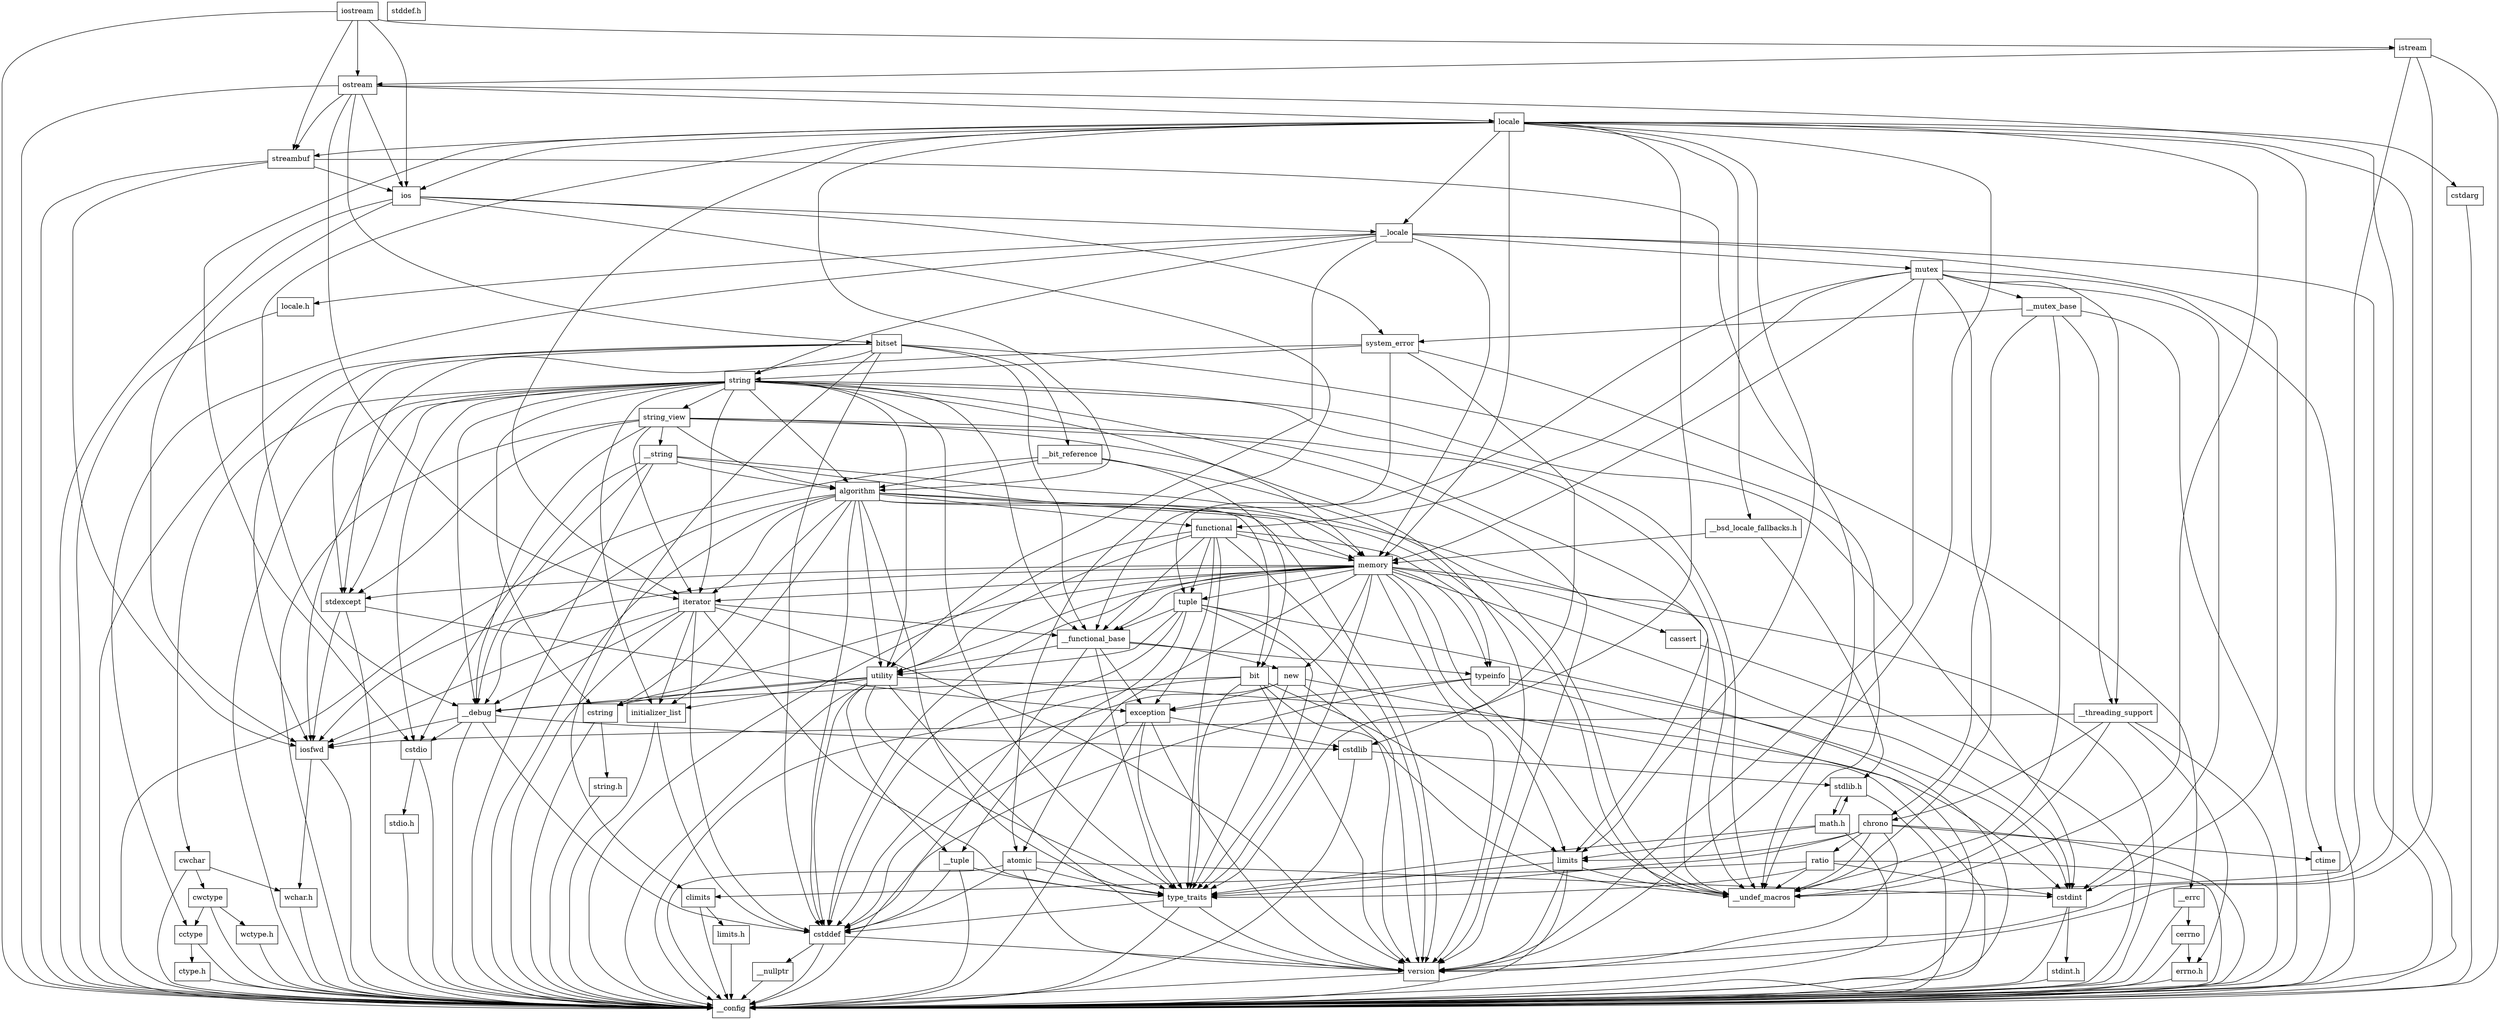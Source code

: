 digraph "dependencies" {
  header_1 [ shape="box", label="iostream"];
  header_2 [ shape="box", label="__config"];
  header_11 [ shape="box", label="ios"];
  header_12 [ shape="box", label="iosfwd"];
  header_13 [ shape="box", label="wchar.h"];
  header_18 [ shape="box", label="stddef.h"];
  header_29 [ shape="box", label="__locale"];
  header_30 [ shape="box", label="string"];
  header_31 [ shape="box", label="string_view"];
  header_32 [ shape="box", label="__string"];
  header_33 [ shape="box", label="algorithm"];
  header_34 [ shape="box", label="initializer_list"];
  header_35 [ shape="box", label="cstddef"];
  header_36 [ shape="box", label="version"];
  header_38 [ shape="box", label="__nullptr"];
  header_39 [ shape="box", label="type_traits"];
  header_40 [ shape="box", label="cstring"];
  header_41 [ shape="box", label="string.h"];
  header_44 [ shape="box", label="utility"];
  header_45 [ shape="box", label="__tuple"];
  header_46 [ shape="box", label="cstdint"];
  header_47 [ shape="box", label="stdint.h"];
  header_54 [ shape="box", label="__debug"];
  header_55 [ shape="box", label="cstdlib"];
  header_56 [ shape="box", label="stdlib.h"];
  header_81 [ shape="box", label="math.h"];
  header_93 [ shape="box", label="limits"];
  header_94 [ shape="box", label="__undef_macros"];
  header_95 [ shape="box", label="cstdio"];
  header_96 [ shape="box", label="stdio.h"];
  header_105 [ shape="box", label="memory"];
  header_106 [ shape="box", label="typeinfo"];
  header_107 [ shape="box", label="exception"];
  header_108 [ shape="box", label="new"];
  header_109 [ shape="box", label="iterator"];
  header_110 [ shape="box", label="__functional_base"];
  header_111 [ shape="box", label="tuple"];
  header_112 [ shape="box", label="stdexcept"];
  header_113 [ shape="box", label="cassert"];
  header_115 [ shape="box", label="atomic"];
  header_116 [ shape="box", label="functional"];
  header_117 [ shape="box", label="bit"];
  header_118 [ shape="box", label="cwchar"];
  header_119 [ shape="box", label="cwctype"];
  header_120 [ shape="box", label="cctype"];
  header_121 [ shape="box", label="ctype.h"];
  header_123 [ shape="box", label="wctype.h"];
  header_126 [ shape="box", label="mutex"];
  header_127 [ shape="box", label="__mutex_base"];
  header_128 [ shape="box", label="chrono"];
  header_129 [ shape="box", label="ctime"];
  header_135 [ shape="box", label="ratio"];
  header_136 [ shape="box", label="climits"];
  header_137 [ shape="box", label="limits.h"];
  header_146 [ shape="box", label="system_error"];
  header_147 [ shape="box", label="__errc"];
  header_148 [ shape="box", label="cerrno"];
  header_149 [ shape="box", label="errno.h"];
  header_157 [ shape="box", label="__threading_support"];
  header_163 [ shape="box", label="locale.h"];
  header_166 [ shape="box", label="streambuf"];
  header_167 [ shape="box", label="istream"];
  header_168 [ shape="box", label="ostream"];
  header_169 [ shape="box", label="locale"];
  header_170 [ shape="box", label="cstdarg"];
  header_172 [ shape="box", label="__bsd_locale_fallbacks.h"];
  header_173 [ shape="box", label="bitset"];
  header_174 [ shape="box", label="__bit_reference"];
  header_136 -> header_2;
  header_136 -> header_137;
  header_96 -> header_2;
  header_146 -> header_147;
  header_146 -> header_39;
  header_146 -> header_112;
  header_146 -> header_110;
  header_146 -> header_30;
  header_1 -> header_2;
  header_1 -> header_11;
  header_1 -> header_166;
  header_1 -> header_167;
  header_1 -> header_168;
  header_137 -> header_2;
  header_107 -> header_2;
  header_107 -> header_35;
  header_107 -> header_55;
  header_107 -> header_39;
  header_107 -> header_36;
  header_128 -> header_2;
  header_128 -> header_129;
  header_128 -> header_39;
  header_128 -> header_135;
  header_128 -> header_93;
  header_128 -> header_36;
  header_128 -> header_94;
  header_54 -> header_2;
  header_54 -> header_12;
  header_54 -> header_55;
  header_54 -> header_95;
  header_54 -> header_35;
  header_39 -> header_2;
  header_39 -> header_35;
  header_39 -> header_36;
  header_126 -> header_2;
  header_126 -> header_127;
  header_126 -> header_46;
  header_126 -> header_116;
  header_126 -> header_105;
  header_126 -> header_111;
  header_126 -> header_36;
  header_126 -> header_157;
  header_126 -> header_94;
  header_11 -> header_2;
  header_11 -> header_12;
  header_11 -> header_29;
  header_11 -> header_146;
  header_11 -> header_115;
  header_116 -> header_2;
  header_116 -> header_39;
  header_116 -> header_106;
  header_116 -> header_107;
  header_116 -> header_105;
  header_116 -> header_111;
  header_116 -> header_44;
  header_116 -> header_36;
  header_116 -> header_110;
  header_135 -> header_2;
  header_135 -> header_46;
  header_135 -> header_136;
  header_135 -> header_39;
  header_135 -> header_94;
  header_110 -> header_2;
  header_110 -> header_39;
  header_110 -> header_106;
  header_110 -> header_107;
  header_110 -> header_108;
  header_110 -> header_44;
  header_29 -> header_2;
  header_29 -> header_30;
  header_29 -> header_105;
  header_29 -> header_44;
  header_29 -> header_126;
  header_29 -> header_46;
  header_29 -> header_120;
  header_29 -> header_163;
  header_56 -> header_2;
  header_56 -> header_81;
  header_106 -> header_2;
  header_106 -> header_107;
  header_106 -> header_35;
  header_106 -> header_46;
  header_149 -> header_2;
  header_157 -> header_2;
  header_157 -> header_128;
  header_157 -> header_12;
  header_157 -> header_149;
  header_157 -> header_94;
  header_36 -> header_2;
  header_12 -> header_2;
  header_12 -> header_13;
  header_40 -> header_2;
  header_40 -> header_41;
  header_148 -> header_2;
  header_148 -> header_149;
  header_174 -> header_2;
  header_174 -> header_117;
  header_174 -> header_33;
  header_174 -> header_94;
  header_33 -> header_2;
  header_33 -> header_34;
  header_33 -> header_39;
  header_33 -> header_40;
  header_33 -> header_44;
  header_33 -> header_105;
  header_33 -> header_116;
  header_33 -> header_109;
  header_33 -> header_35;
  header_33 -> header_117;
  header_33 -> header_36;
  header_33 -> header_54;
  header_33 -> header_94;
  header_120 -> header_2;
  header_120 -> header_121;
  header_108 -> header_2;
  header_108 -> header_107;
  header_108 -> header_39;
  header_108 -> header_35;
  header_108 -> header_36;
  header_41 -> header_2;
  header_55 -> header_2;
  header_55 -> header_56;
  header_30 -> header_2;
  header_30 -> header_31;
  header_30 -> header_12;
  header_30 -> header_40;
  header_30 -> header_95;
  header_30 -> header_118;
  header_30 -> header_33;
  header_30 -> header_109;
  header_30 -> header_44;
  header_30 -> header_105;
  header_30 -> header_112;
  header_30 -> header_39;
  header_30 -> header_34;
  header_30 -> header_110;
  header_30 -> header_36;
  header_30 -> header_46;
  header_30 -> header_54;
  header_30 -> header_94;
  header_121 -> header_2;
  header_169 -> header_2;
  header_169 -> header_29;
  header_169 -> header_54;
  header_169 -> header_33;
  header_169 -> header_105;
  header_169 -> header_11;
  header_169 -> header_166;
  header_169 -> header_109;
  header_169 -> header_93;
  header_169 -> header_36;
  header_169 -> header_170;
  header_169 -> header_55;
  header_169 -> header_129;
  header_169 -> header_95;
  header_169 -> header_172;
  header_169 -> header_94;
  header_127 -> header_2;
  header_127 -> header_128;
  header_127 -> header_146;
  header_127 -> header_157;
  header_127 -> header_94;
  header_173 -> header_2;
  header_173 -> header_174;
  header_173 -> header_35;
  header_173 -> header_136;
  header_173 -> header_30;
  header_173 -> header_112;
  header_173 -> header_12;
  header_173 -> header_110;
  header_173 -> header_94;
  header_81 -> header_2;
  header_81 -> header_56;
  header_81 -> header_39;
  header_81 -> header_93;
  header_105 -> header_2;
  header_105 -> header_39;
  header_105 -> header_106;
  header_105 -> header_35;
  header_105 -> header_46;
  header_105 -> header_108;
  header_105 -> header_44;
  header_105 -> header_93;
  header_105 -> header_109;
  header_105 -> header_110;
  header_105 -> header_12;
  header_105 -> header_111;
  header_105 -> header_112;
  header_105 -> header_40;
  header_105 -> header_113;
  header_105 -> header_115;
  header_105 -> header_36;
  header_105 -> header_94;
  header_31 -> header_2;
  header_31 -> header_32;
  header_31 -> header_33;
  header_31 -> header_109;
  header_31 -> header_93;
  header_31 -> header_112;
  header_31 -> header_36;
  header_31 -> header_54;
  header_31 -> header_94;
  header_147 -> header_2;
  header_147 -> header_148;
  header_44 -> header_2;
  header_44 -> header_45;
  header_44 -> header_39;
  header_44 -> header_34;
  header_44 -> header_35;
  header_44 -> header_40;
  header_44 -> header_46;
  header_44 -> header_36;
  header_44 -> header_54;
  header_163 -> header_2;
  header_35 -> header_2;
  header_35 -> header_36;
  header_35 -> header_38;
  header_13 -> header_2;
  header_34 -> header_2;
  header_34 -> header_35;
  header_38 -> header_2;
  header_123 -> header_2;
  header_113 -> header_2;
  header_117 -> header_2;
  header_117 -> header_93;
  header_117 -> header_39;
  header_117 -> header_36;
  header_117 -> header_54;
  header_117 -> header_94;
  header_118 -> header_2;
  header_118 -> header_119;
  header_118 -> header_13;
  header_119 -> header_2;
  header_119 -> header_120;
  header_119 -> header_123;
  header_45 -> header_2;
  header_45 -> header_35;
  header_45 -> header_39;
  header_170 -> header_2;
  header_168 -> header_2;
  header_168 -> header_11;
  header_168 -> header_166;
  header_168 -> header_169;
  header_168 -> header_109;
  header_168 -> header_173;
  header_168 -> header_36;
  header_109 -> header_2;
  header_109 -> header_12;
  header_109 -> header_110;
  header_109 -> header_39;
  header_109 -> header_35;
  header_109 -> header_34;
  header_109 -> header_36;
  header_109 -> header_54;
  header_172 -> header_56;
  header_172 -> header_105;
  header_111 -> header_2;
  header_111 -> header_45;
  header_111 -> header_35;
  header_111 -> header_39;
  header_111 -> header_110;
  header_111 -> header_44;
  header_111 -> header_36;
  header_93 -> header_2;
  header_93 -> header_39;
  header_93 -> header_94;
  header_93 -> header_36;
  header_129 -> header_2;
  header_115 -> header_2;
  header_115 -> header_35;
  header_115 -> header_46;
  header_115 -> header_39;
  header_115 -> header_36;
  header_95 -> header_2;
  header_95 -> header_96;
  header_32 -> header_2;
  header_32 -> header_33;
  header_32 -> header_95;
  header_32 -> header_105;
  header_32 -> header_54;
  header_32 -> header_94;
  header_112 -> header_2;
  header_112 -> header_107;
  header_112 -> header_12;
  header_47 -> header_2;
  header_166 -> header_2;
  header_166 -> header_12;
  header_166 -> header_11;
  header_166 -> header_94;
  header_46 -> header_2;
  header_46 -> header_47;
  header_167 -> header_2;
  header_167 -> header_36;
  header_167 -> header_168;
  header_167 -> header_94;
}